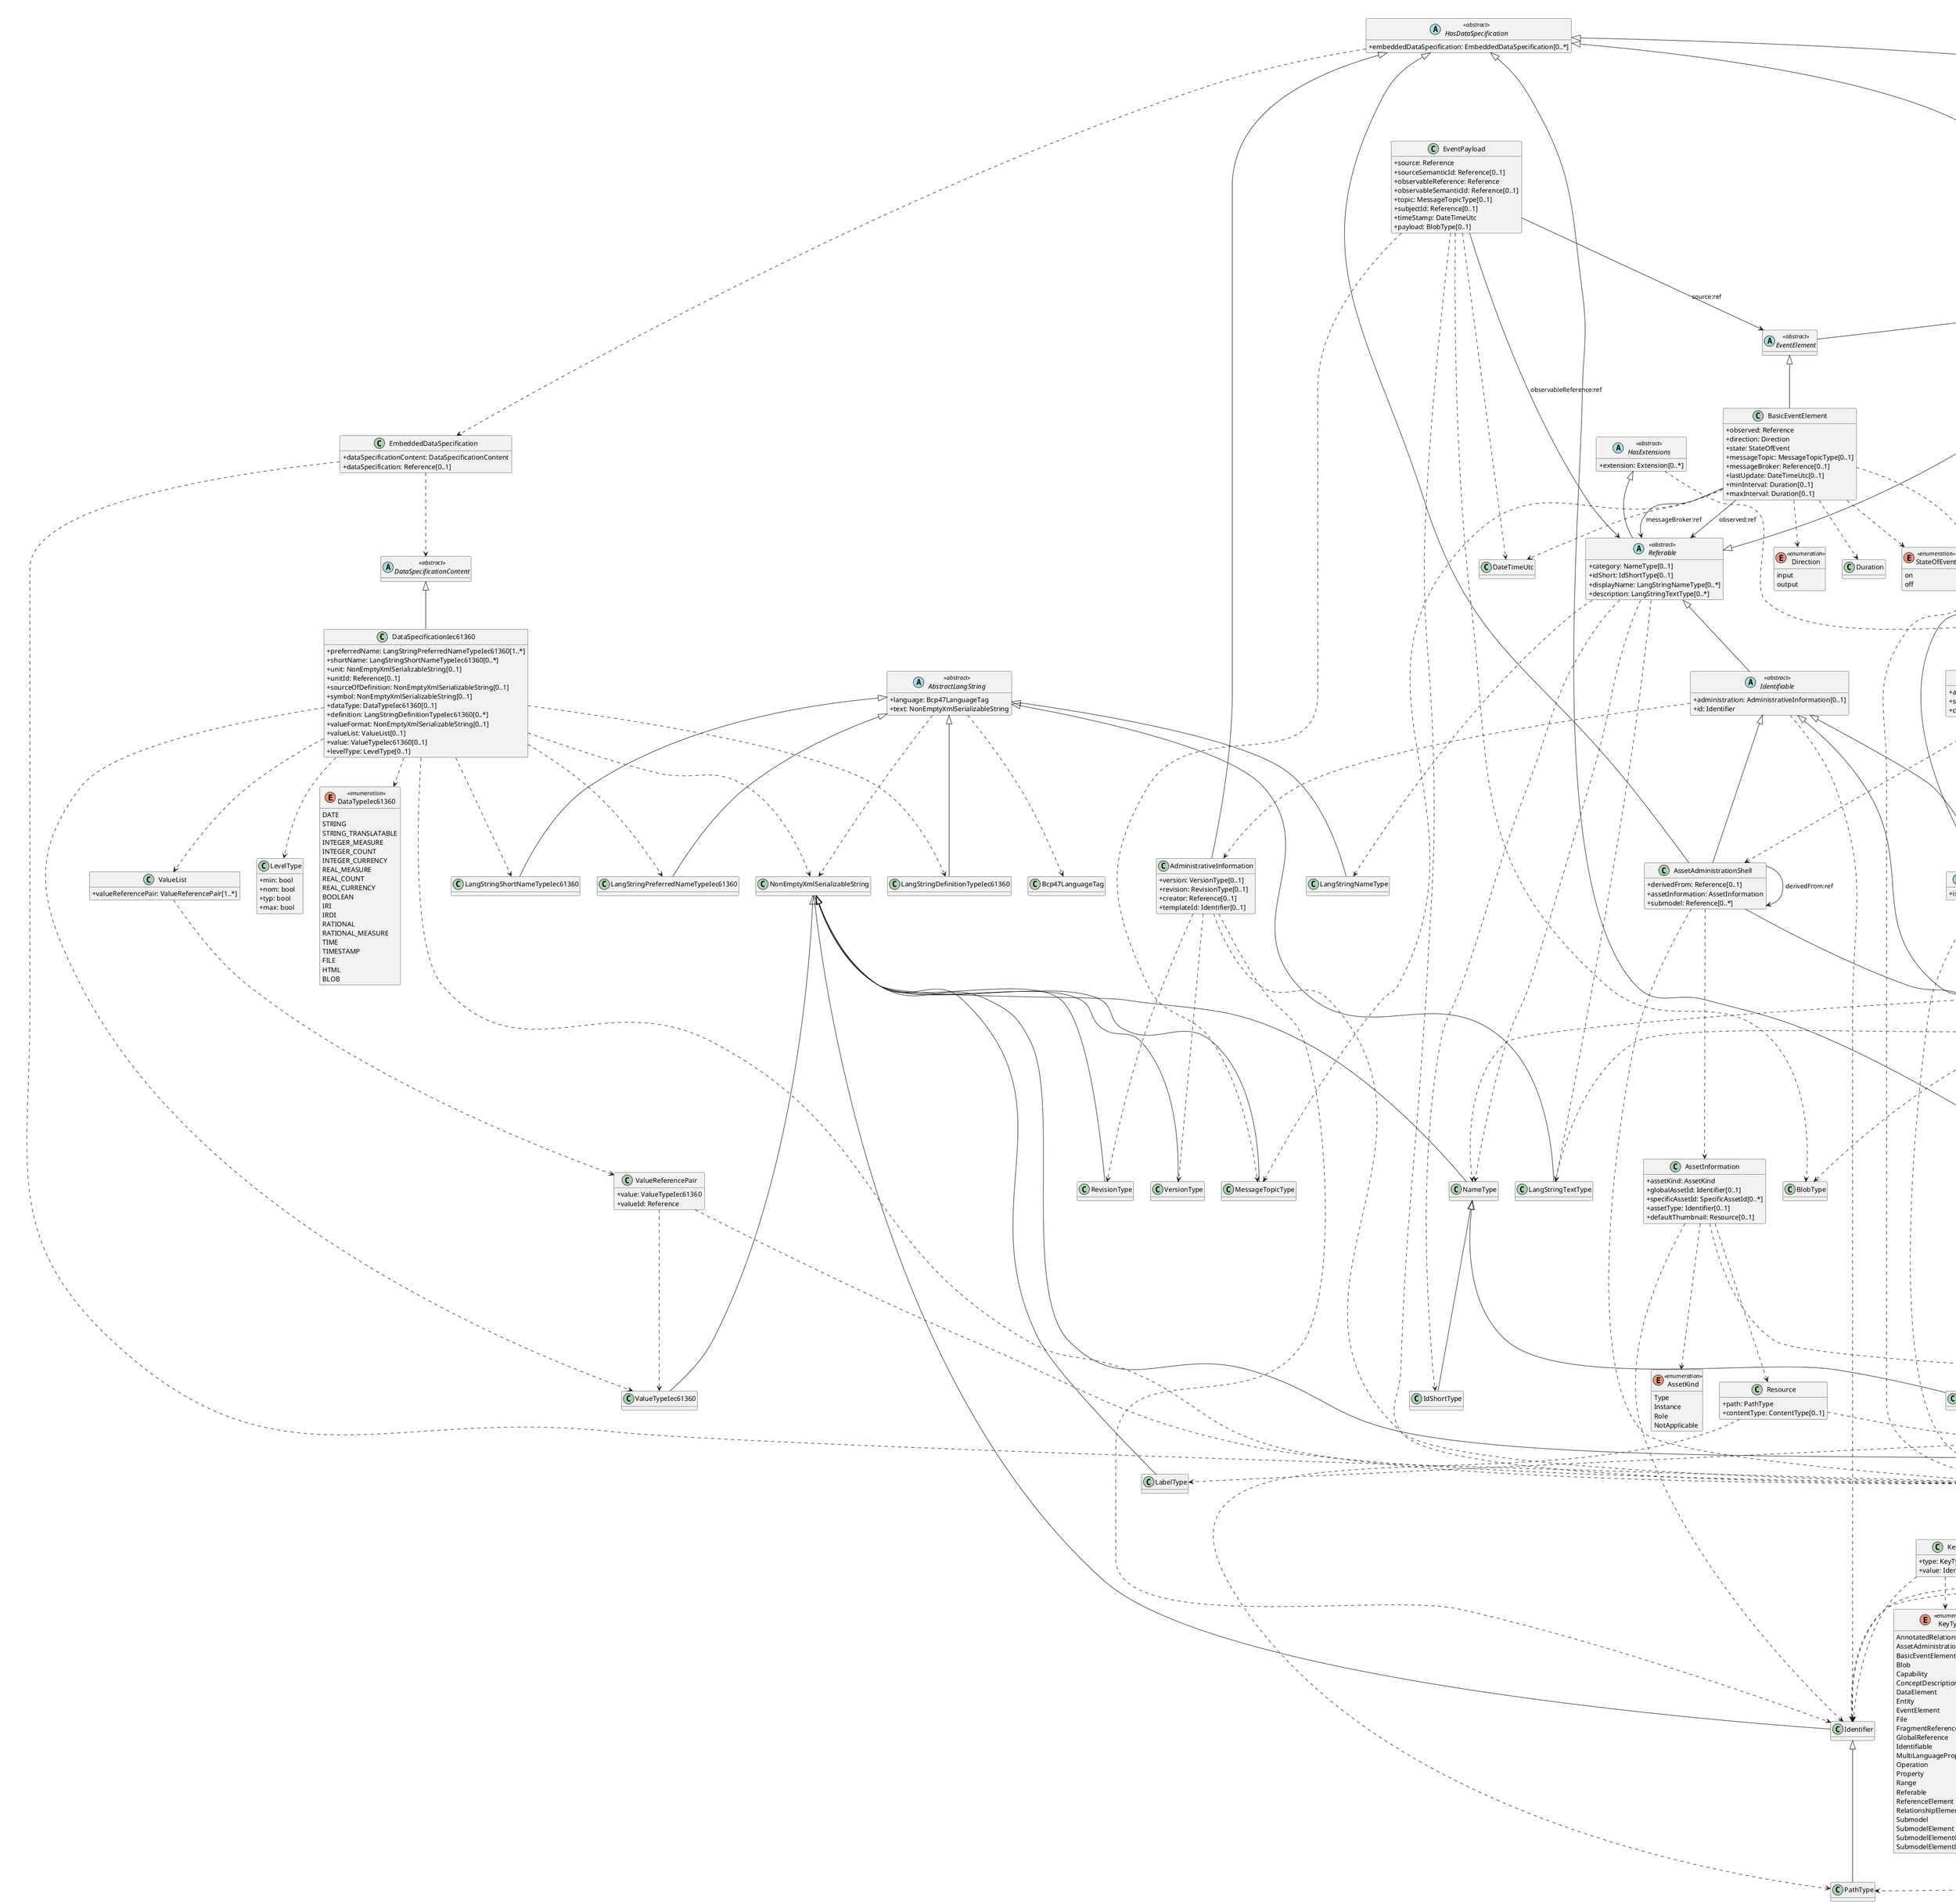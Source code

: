 @startuml
skinparam classAttributeIconSize 0
hide methods

enum AasSubmodelElements <<enumeration>> {
  AnnotatedRelationshipElement
  BasicEventElement
  Blob
  Capability
  DataElement
  Entity
  EventElement
  File
  MultiLanguageProperty
  Operation
  Property
  Range
  ReferenceElement
  RelationshipElement
  SubmodelElement
  SubmodelElementList
  SubmodelElementCollection
}
abstract class AbstractLangString <<abstract>> {
  +language: Bcp47LanguageTag 
  +text: NonEmptyXmlSerializableString 
}
class AdministrativeInformation {
  +version: VersionType[0..1] 
  +revision: RevisionType[0..1] 
  +creator: Reference[0..1] 
  +templateId: Identifier[0..1] 
}
class AnnotatedRelationshipElement {
  +annotation: DataElement[0..*] 
}
class AssetAdministrationShell {
  +derivedFrom: Reference[0..1] 
  +assetInformation: AssetInformation 
  +submodel: Reference[0..*] 
}
class AssetInformation {
  +assetKind: AssetKind 
  +globalAssetId: Identifier[0..1] 
  +specificAssetId: SpecificAssetId[0..*] 
  +assetType: Identifier[0..1] 
  +defaultThumbnail: Resource[0..1] 
}
enum AssetKind <<enumeration>> {
  Type
  Instance
  Role
  NotApplicable
}
class Bcp47LanguageTag {
}
class BasicEventElement {
  +observed: Reference 
  +direction: Direction 
  +state: StateOfEvent 
  +messageTopic: MessageTopicType[0..1] 
  +messageBroker: Reference[0..1] 
  +lastUpdate: DateTimeUtc[0..1] 
  +minInterval: Duration[0..1] 
  +maxInterval: Duration[0..1] 
}
class Blob {
  +value: BlobType[0..1] 
  +contentType: ContentType 
}
class BlobType {
}
class Capability {
}
class ConceptDescription {
  +isCaseOf: Reference[0..*] 
}
class ContentType {
}
abstract class DataElement <<abstract>> {
}
class DataSpecificationIec61360 {
  +preferredName: LangStringPreferredNameTypeIec61360[1..*] 
  +shortName: LangStringShortNameTypeIec61360[0..*] 
  +unit: NonEmptyXmlSerializableString[0..1] 
  +unitId: Reference[0..1] 
  +sourceOfDefinition: NonEmptyXmlSerializableString[0..1] 
  +symbol: NonEmptyXmlSerializableString[0..1] 
  +dataType: DataTypeIec61360[0..1] 
  +definition: LangStringDefinitionTypeIec61360[0..*] 
  +valueFormat: NonEmptyXmlSerializableString[0..1] 
  +valueList: ValueList[0..1] 
  +value: ValueTypeIec61360[0..1] 
  +levelType: LevelType[0..1] 
}
abstract class DataSpecificationContent <<abstract>> {
}
enum DataTypeIec61360 <<enumeration>> {
  DATE
  STRING
  STRING_TRANSLATABLE
  INTEGER_MEASURE
  INTEGER_COUNT
  INTEGER_CURRENCY
  REAL_MEASURE
  REAL_COUNT
  REAL_CURRENCY
  BOOLEAN
  IRI
  IRDI
  RATIONAL
  RATIONAL_MEASURE
  TIME
  TIMESTAMP
  FILE
  HTML
  BLOB
}
enum DataTypeDefXsd <<enumeration>> {
  xs:anyURI
  xs:base64Binary
  xs:boolean
  xs:byte
  xs:date
  xs:dateTime
  xs:decimal
  xs:double
  xs:duration
  xs:float
  xs:gDay
  xs:gMonth
  xs:gMonthDay
  xs:gYear
  xs:gYearMonth
  xs:hexBinary
  xs:int
  xs:integer
  xs:long
  xs:negativeInteger
  xs:nonNegativeInteger
  xs:nonPositiveInteger
  xs:positiveInteger
  xs:short
  xs:string
  xs:time
  xs:unsignedByte
  xs:unsignedInt
  xs:unsignedLong
  xs:unsignedShort
}
class DateTimeUtc {
}
enum Direction <<enumeration>> {
  input
  output
}
class Duration {
}
class EmbeddedDataSpecification {
  +dataSpecificationContent: DataSpecificationContent 
  +dataSpecification: Reference[0..1] 
}
class Entity {
  +statement: SubmodelElement[0..*] 
  +entityType: EntityType[0..1] 
  +globalAssetId: Identifier[0..1] 
  +specificAssetId: SpecificAssetId[0..*] 
}
enum EntityType <<enumeration>> {
  CoManagedEntity
  SelfManagedEntity
}
class Environment {
  +assetAdministrationShell: AssetAdministrationShell[0..*] 
  +submodel: Submodel[0..*] 
  +conceptDescription: ConceptDescription[0..*] 
}
abstract class EventElement <<abstract>> {
}
class EventPayload {
  +source: Reference 
  +sourceSemanticId: Reference[0..1] 
  +observableReference: Reference 
  +observableSemanticId: Reference[0..1] 
  +topic: MessageTopicType[0..1] 
  +subjectId: Reference[0..1] 
  +timeStamp: DateTimeUtc 
  +payload: BlobType[0..1] 
}
class Extension {
  +name: NameType 
  +valueType: DataTypeDefXsd[0..1] 
  +value: ValueDataType[0..1] 
  +refersTo: Reference[0..*] 
}
class File {
  +value: PathType[0..1] 
  +contentType: ContentType 
}
abstract class HasDataSpecification <<abstract>> {
  +embeddedDataSpecification: EmbeddedDataSpecification[0..*] 
}
abstract class HasExtensions <<abstract>> {
  +extension: Extension[0..*] 
}
abstract class HasKind <<abstract>> {
  +kind: ModellingKind[0..1] 
}
abstract class HasSemantics <<abstract>> {
  +semanticId: Reference[0..1] 
  +supplementalSemanticId: Reference[0..*] 
}
class IdShortType {
}
abstract class Identifiable <<abstract>> {
  +administration: AdministrativeInformation[0..1] 
  +id: Identifier 
}
class Identifier {
}
class Key {
  +type: KeyTypes 
  +value: Identifier 
}
enum KeyTypes <<enumeration>> {
  AnnotatedRelationshipElement
  AssetAdministrationShell
  BasicEventElement
  Blob
  Capability
  ConceptDescription
  DataElement
  Entity
  EventElement
  File
  FragmentReference
  GlobalReference
  Identifiable
  MultiLanguageProperty
  Operation
  Property
  Range
  Referable
  ReferenceElement
  RelationshipElement
  Submodel
  SubmodelElement
  SubmodelElementCollection
  SubmodelElementList
}
class LabelType {
}
class LangStringDefinitionTypeIec61360 {
}
class LangStringNameType {
}
class LangStringPreferredNameTypeIec61360 {
}
class LangStringShortNameTypeIec61360 {
}
class LangStringTextType {
}
class LevelType {
  +min: bool 
  +nom: bool 
  +typ: bool 
  +max: bool 
}
class MessageTopicType {
}
enum ModellingKind <<enumeration>> {
  Template
  Instance
}
class MultiLanguageProperty {
  +value: LangStringTextType[0..*] 
  +valueId: Reference[0..1] 
}
class NameType {
}
class NonEmptyXmlSerializableString {
}
class Operation {
  +inputVariable: OperationVariable[0..*] 
  +outputVariable: OperationVariable[0..*] 
  +inoutputVariable: OperationVariable[0..*] 
}
class OperationVariable {
  +value: SubmodelElement 
}
class PathType {
}
class Property {
  +valueType: DataTypeDefXsd 
  +value: ValueDataType[0..1] 
  +valueId: Reference[0..1] 
}
abstract class Qualifiable <<abstract>> {
  +qualifier: Qualifier[0..*] 
}
class Qualifier {
  +kind: QualifierKind[0..1] 
  +type: QualifierType 
  +valueType: DataTypeDefXsd 
  +value: ValueDataType[0..1] 
  +valueId: Reference[0..1] 
}
enum QualifierKind <<enumeration>> {
  ValueQualifier
  ConceptQualifier
  TemplateQualifier
}
class QualifierType {
}
class Range {
  +valueType: DataTypeDefXsd 
  +min: ValueDataType[0..1] 
  +max: ValueDataType[0..1] 
}
abstract class Referable <<abstract>> {
  +category: NameType[0..1] 
  +idShort: IdShortType[0..1] 
  +displayName: LangStringNameType[0..*] 
  +description: LangStringTextType[0..*] 
}
class Reference {
  +type: ReferenceTypes 
  +referredSemanticId: Reference[0..1] 
  +key: Key[1..*] 
}
class ReferenceElement {
  +value: Reference[0..1] 
}
enum ReferenceTypes <<enumeration>> {
  ExternalReference
  ModelReference
}
class RelationshipElement {
  +first: Reference 
  +second: Reference 
}
class Resource {
  +path: PathType 
  +contentType: ContentType[0..1] 
}
class RevisionType {
}
class SpecificAssetId {
  +name: LabelType 
  +value: Identifier 
  +externalSubjectId: Reference[0..1] 
}
enum StateOfEvent <<enumeration>> {
  on
  off
}
class Submodel {
  +submodelElement: SubmodelElement[0..*] 
}
abstract class SubmodelElement <<abstract>> {
}
class SubmodelElementCollection {
  +value: SubmodelElement[0..*] 
}
class SubmodelElementList {
  +orderRelevant: bool[0..1] 
  +semanticIdListElement: Reference[0..1] 
  +typeValueListElement: AasSubmodelElements 
  +valueTypeListElement: DataTypeDefXsd[0..1] 
  +value: SubmodelElement[0..*] 
}
class ValueDataType {
}
class ValueList {
  +valueReferencePair: ValueReferencePair[1..*] 
}
class ValueReferencePair {
  +value: ValueTypeIec61360 
  +valueId: Reference 
}
class ValueTypeIec61360 {
}
class VersionType {
}
AbstractLangString ..> Bcp47LanguageTag
AbstractLangString ..> NonEmptyXmlSerializableString
AdministrativeInformation ..> VersionType
AdministrativeInformation ..> RevisionType
AdministrativeInformation ..> Reference
AdministrativeInformation ..> Identifier
HasDataSpecification <|-- AdministrativeInformation
AnnotatedRelationshipElement ..> DataElement
RelationshipElement <|-- AnnotatedRelationshipElement
AssetAdministrationShell ..> Reference
AssetAdministrationShell ..> AssetInformation
Identifiable <|-- AssetAdministrationShell
HasDataSpecification <|-- AssetAdministrationShell
AssetInformation ..> AssetKind
AssetInformation ..> Identifier
AssetInformation ..> SpecificAssetId
AssetInformation ..> Resource
BasicEventElement ..> Reference
BasicEventElement ..> Direction
BasicEventElement ..> StateOfEvent
BasicEventElement ..> MessageTopicType
BasicEventElement ..> DateTimeUtc
BasicEventElement ..> Duration
EventElement <|-- BasicEventElement
Blob ..> BlobType
Blob ..> ContentType
DataElement <|-- Blob
SubmodelElement <|-- Capability
ConceptDescription ..> Reference
Identifiable <|-- ConceptDescription
HasDataSpecification <|-- ConceptDescription
NonEmptyXmlSerializableString <|-- ContentType
SubmodelElement <|-- DataElement
DataSpecificationIec61360 ..> LangStringPreferredNameTypeIec61360
DataSpecificationIec61360 ..> LangStringShortNameTypeIec61360
DataSpecificationIec61360 ..> NonEmptyXmlSerializableString
DataSpecificationIec61360 ..> Reference
DataSpecificationIec61360 ..> DataTypeIec61360
DataSpecificationIec61360 ..> LangStringDefinitionTypeIec61360
DataSpecificationIec61360 ..> ValueList
DataSpecificationIec61360 ..> ValueTypeIec61360
DataSpecificationIec61360 ..> LevelType
DataSpecificationContent <|-- DataSpecificationIec61360
EmbeddedDataSpecification ..> DataSpecificationContent
EmbeddedDataSpecification ..> Reference
Entity ..> SubmodelElement
Entity ..> EntityType
Entity ..> Identifier
Entity ..> SpecificAssetId
SubmodelElement <|-- Entity
Environment ..> AssetAdministrationShell
Environment ..> Submodel
Environment ..> ConceptDescription
SubmodelElement <|-- EventElement
EventPayload ..> Reference
EventPayload ..> MessageTopicType
EventPayload ..> DateTimeUtc
EventPayload ..> BlobType
Extension ..> NameType
Extension ..> DataTypeDefXsd
Extension ..> ValueDataType
Extension ..> Reference
HasSemantics <|-- Extension
File ..> PathType
File ..> ContentType
DataElement <|-- File
HasDataSpecification ..> EmbeddedDataSpecification
HasExtensions ..> Extension
HasKind ..> ModellingKind
HasSemantics ..> Reference
NameType <|-- IdShortType
Identifiable ..> AdministrativeInformation
Identifiable ..> Identifier
Referable <|-- Identifiable
NonEmptyXmlSerializableString <|-- Identifier
Key ..> KeyTypes
Key ..> Identifier
NonEmptyXmlSerializableString <|-- LabelType
AbstractLangString <|-- LangStringDefinitionTypeIec61360
AbstractLangString <|-- LangStringNameType
AbstractLangString <|-- LangStringPreferredNameTypeIec61360
AbstractLangString <|-- LangStringShortNameTypeIec61360
AbstractLangString <|-- LangStringTextType
NonEmptyXmlSerializableString <|-- MessageTopicType
MultiLanguageProperty ..> LangStringTextType
MultiLanguageProperty ..> Reference
DataElement <|-- MultiLanguageProperty
NonEmptyXmlSerializableString <|-- NameType
Operation ..> OperationVariable
SubmodelElement <|-- Operation
OperationVariable ..> SubmodelElement
Identifier <|-- PathType
Property ..> DataTypeDefXsd
Property ..> ValueDataType
Property ..> Reference
DataElement <|-- Property
Qualifiable ..> Qualifier
Qualifier ..> QualifierKind
Qualifier ..> QualifierType
Qualifier ..> DataTypeDefXsd
Qualifier ..> ValueDataType
Qualifier ..> Reference
HasSemantics <|-- Qualifier
NameType <|-- QualifierType
Range ..> DataTypeDefXsd
Range ..> ValueDataType
DataElement <|-- Range
Referable ..> NameType
Referable ..> IdShortType
Referable ..> LangStringNameType
Referable ..> LangStringTextType
HasExtensions <|-- Referable
Reference ..> ReferenceTypes
Reference ..> Reference
Reference ..> Key
ReferenceElement ..> Reference
DataElement <|-- ReferenceElement
RelationshipElement ..> Reference
SubmodelElement <|-- RelationshipElement
Resource ..> PathType
Resource ..> ContentType
NonEmptyXmlSerializableString <|-- RevisionType
SpecificAssetId ..> LabelType
SpecificAssetId ..> Identifier
SpecificAssetId ..> Reference
HasSemantics <|-- SpecificAssetId
Submodel ..> SubmodelElement
Identifiable <|-- Submodel
HasKind <|-- Submodel
HasSemantics <|-- Submodel
Qualifiable <|-- Submodel
HasDataSpecification <|-- Submodel
Referable <|-- SubmodelElement
HasSemantics <|-- SubmodelElement
Qualifiable <|-- SubmodelElement
HasDataSpecification <|-- SubmodelElement
SubmodelElementCollection ..> SubmodelElement
SubmodelElement <|-- SubmodelElementCollection
SubmodelElementList ..> Reference
SubmodelElementList ..> AasSubmodelElements
SubmodelElementList ..> DataTypeDefXsd
SubmodelElementList ..> SubmodelElement
SubmodelElement <|-- SubmodelElementList
ValueList ..> ValueReferencePair
ValueReferencePair ..> ValueTypeIec61360
ValueReferencePair ..> Reference
NonEmptyXmlSerializableString <|-- ValueTypeIec61360
NonEmptyXmlSerializableString <|-- VersionType
AssetAdministrationShell --> Submodel : submodel:ref
AssetAdministrationShell --> AssetAdministrationShell : derivedFrom:ref
BasicEventElement --> Referable : messageBroker:ref
BasicEventElement --> Referable : observed:ref
EventPayload --> Referable : observableReference:ref
EventPayload --> EventElement : source:ref
@enduml